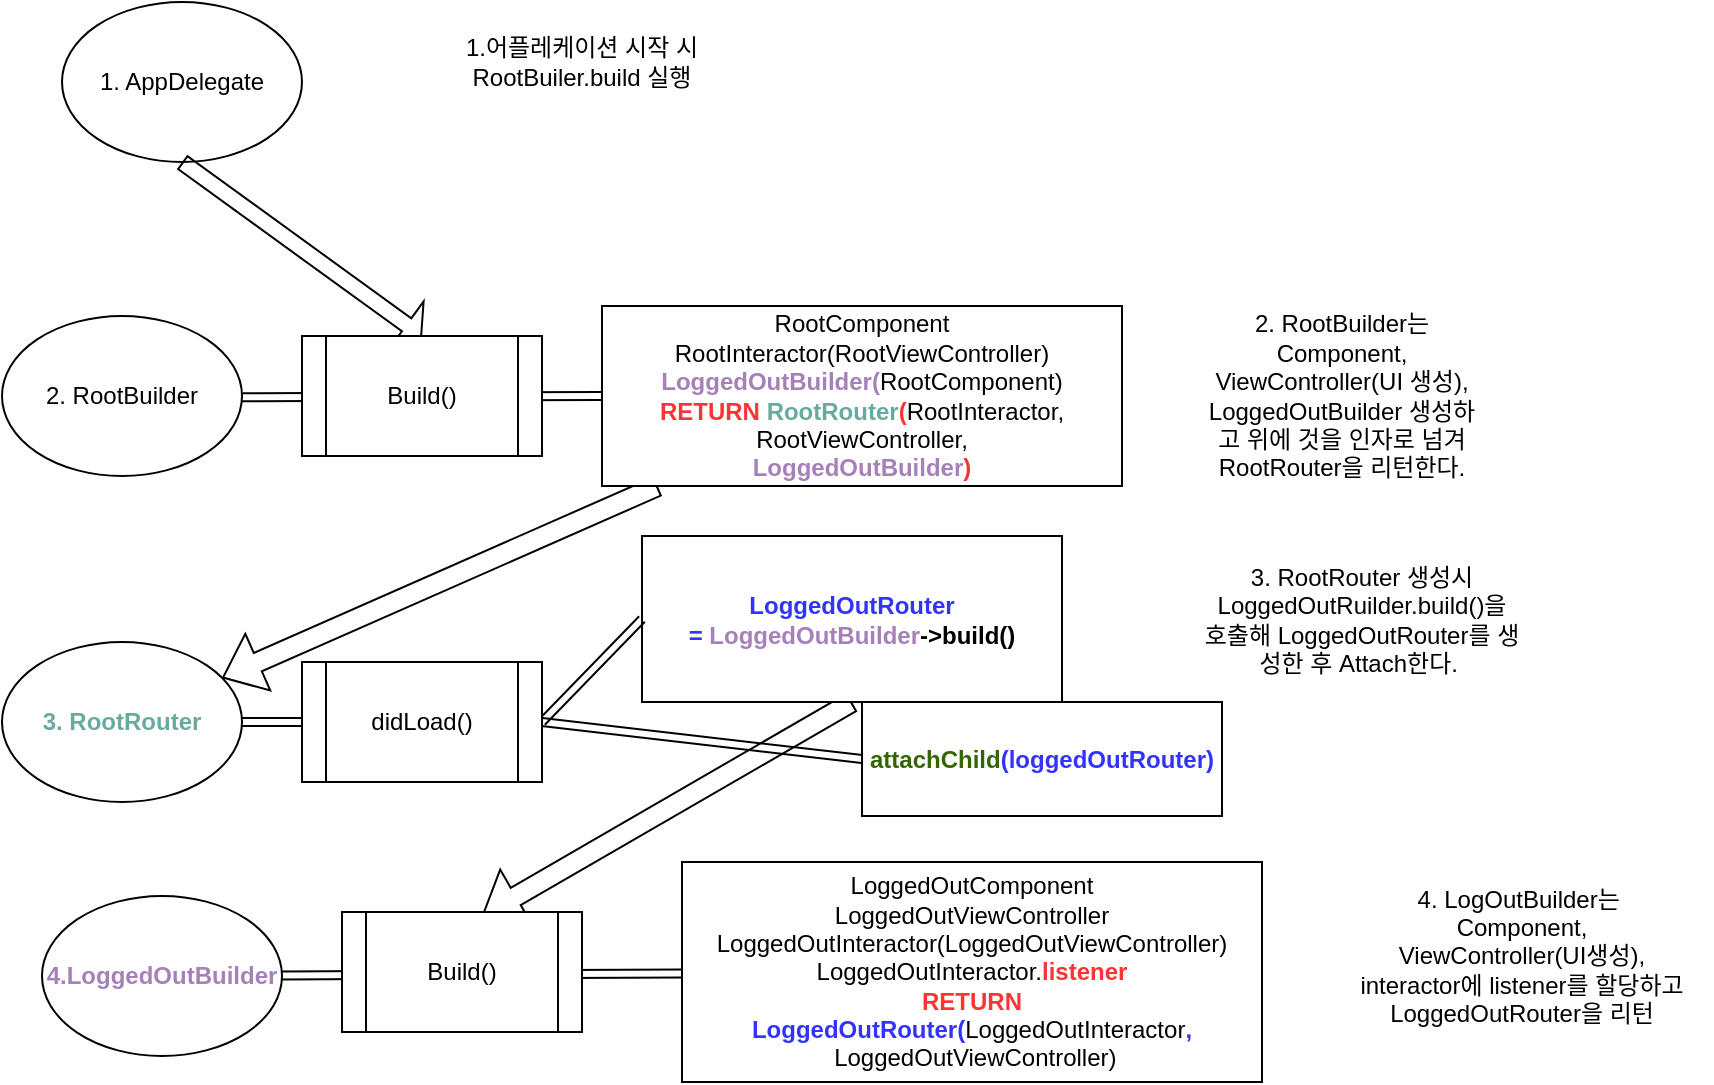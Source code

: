 <mxfile version="11.1.4" type="github"><diagram id="amWLoC2j0ZWijS3k4GHS" name="IOS_Tutorial_01"><mxGraphModel dx="1189" dy="620" grid="1" gridSize="10" guides="1" tooltips="1" connect="1" arrows="1" fold="1" page="1" pageScale="1" pageWidth="827" pageHeight="1169" math="0" shadow="0"><root><mxCell id="0"/><mxCell id="1" parent="0"/><mxCell id="Z_7z28XxL13xQY9u5d60-1" value="1. AppDelegate" style="ellipse;whiteSpace=wrap;html=1;" parent="1" vertex="1"><mxGeometry x="260" y="180" width="120" height="80" as="geometry"/></mxCell><mxCell id="Z_7z28XxL13xQY9u5d60-2" value="" style="edgeStyle=none;shape=flexArrow;rounded=0;orthogonalLoop=1;jettySize=auto;html=1;width=8;endSize=2.67;entryX=0.5;entryY=0;entryDx=0;entryDy=0;exitX=0.5;exitY=1;exitDx=0;exitDy=0;" parent="1" source="Z_7z28XxL13xQY9u5d60-1" target="Z_7z28XxL13xQY9u5d60-13" edge="1"><mxGeometry relative="1" as="geometry"><mxPoint x="360.909" y="360" as="sourcePoint"/></mxGeometry></mxCell><mxCell id="Z_7z28XxL13xQY9u5d60-3" style="edgeStyle=none;shape=flexArrow;rounded=0;orthogonalLoop=1;jettySize=auto;html=1;" parent="1" source="Z_7z28XxL13xQY9u5d60-4" target="Z_7z28XxL13xQY9u5d60-12" edge="1"><mxGeometry relative="1" as="geometry"/></mxCell><mxCell id="Z_7z28XxL13xQY9u5d60-4" value="RootComponent&lt;br&gt;RootInteractor(RootViewController)&lt;br&gt;&lt;b&gt;&lt;font color=&quot;#a680b8&quot;&gt;LoggedOutBuilder(&lt;/font&gt;&lt;/b&gt;RootComponent)&lt;br&gt;&lt;b&gt;&lt;font color=&quot;#ff3333&quot;&gt;RETURN&amp;nbsp;&lt;/font&gt;&lt;font color=&quot;#67ab9f&quot;&gt;RootRouter&lt;/font&gt;&lt;font color=&quot;#ff3333&quot;&gt;(&lt;/font&gt;&lt;/b&gt;RootInteractor,&lt;br&gt;RootViewController,&lt;b&gt;&lt;font color=&quot;#ff3333&quot;&gt;&lt;br&gt;&lt;/font&gt;&lt;font color=&quot;#a680b8&quot;&gt;LoggedOutBuilder&lt;/font&gt;&lt;font color=&quot;#ff3333&quot;&gt;)&lt;/font&gt;&lt;/b&gt;" style="rounded=0;whiteSpace=wrap;html=1;direction=west;" parent="1" vertex="1"><mxGeometry x="530" y="332" width="260" height="90" as="geometry"/></mxCell><mxCell id="Z_7z28XxL13xQY9u5d60-5" style="edgeStyle=none;shape=flexArrow;rounded=0;orthogonalLoop=1;jettySize=auto;html=1;exitX=0.5;exitY=1;exitDx=0;exitDy=0;entryX=0.583;entryY=0.033;entryDx=0;entryDy=0;entryPerimeter=0;" parent="1" source="Z_7z28XxL13xQY9u5d60-6" target="Z_7z28XxL13xQY9u5d60-18" edge="1"><mxGeometry relative="1" as="geometry"/></mxCell><mxCell id="Z_7z28XxL13xQY9u5d60-6" value="&lt;b&gt;&lt;font color=&quot;#3333ff&quot;&gt;LoggedOutRouter =&amp;nbsp;&lt;/font&gt;&lt;/b&gt;&lt;b&gt;&lt;font color=&quot;#a680b8&quot;&gt;LoggedOutBuilder&lt;/font&gt;-&amp;gt;build()&lt;br&gt;&lt;/b&gt;" style="rounded=0;whiteSpace=wrap;html=1;" parent="1" vertex="1"><mxGeometry x="550" y="447" width="210" height="83" as="geometry"/></mxCell><mxCell id="Z_7z28XxL13xQY9u5d60-7" value="" style="edgeStyle=none;shape=link;rounded=0;orthogonalLoop=1;jettySize=auto;html=1;" parent="1" source="Z_7z28XxL13xQY9u5d60-8" target="Z_7z28XxL13xQY9u5d60-9" edge="1"><mxGeometry relative="1" as="geometry"/></mxCell><mxCell id="Z_7z28XxL13xQY9u5d60-8" value="&lt;b&gt;&lt;font color=&quot;#a680b8&quot;&gt;4.LoggedOutBuilder&lt;/font&gt;&lt;/b&gt;" style="ellipse;whiteSpace=wrap;html=1;" parent="1" vertex="1"><mxGeometry x="250" y="627" width="120" height="80" as="geometry"/></mxCell><mxCell id="Z_7z28XxL13xQY9u5d60-9" value="LoggedOutComponent&lt;br&gt;LoggedOutViewController&lt;br&gt;LoggedOutInteractor(LoggedOutViewController)&lt;br&gt;LoggedOutInteractor.&lt;b&gt;&lt;font color=&quot;#ff3333&quot;&gt;listener&lt;/font&gt;&lt;/b&gt;&lt;br&gt;&lt;b&gt;&lt;font color=&quot;#ff3333&quot;&gt;RETURN&lt;/font&gt;&lt;/b&gt;&lt;br&gt;&lt;b&gt;&lt;font color=&quot;#3333ff&quot;&gt;LoggedOutRouter(&lt;/font&gt;&lt;/b&gt;LoggedOutInteractor&lt;b&gt;&lt;font color=&quot;#3333ff&quot;&gt;,&lt;br&gt;&amp;nbsp;&lt;/font&gt;&lt;/b&gt;LoggedOutViewController)" style="rounded=0;whiteSpace=wrap;html=1;" parent="1" vertex="1"><mxGeometry x="570" y="610" width="290" height="110" as="geometry"/></mxCell><mxCell id="Z_7z28XxL13xQY9u5d60-10" value="" style="edgeStyle=none;shape=link;rounded=0;orthogonalLoop=1;jettySize=auto;html=1;" parent="1" source="Z_7z28XxL13xQY9u5d60-11" target="Z_7z28XxL13xQY9u5d60-4" edge="1"><mxGeometry relative="1" as="geometry"/></mxCell><mxCell id="Z_7z28XxL13xQY9u5d60-11" value="2. RootBuilder" style="ellipse;whiteSpace=wrap;html=1;" parent="1" vertex="1"><mxGeometry x="230" y="337" width="120" height="80" as="geometry"/></mxCell><mxCell id="Z_7z28XxL13xQY9u5d60-12" value="&lt;b&gt;&lt;font color=&quot;#67ab9f&quot;&gt;3. RootRouter&lt;/font&gt;&lt;/b&gt;" style="ellipse;whiteSpace=wrap;html=1;" parent="1" vertex="1"><mxGeometry x="230" y="500" width="120" height="80" as="geometry"/></mxCell><mxCell id="Z_7z28XxL13xQY9u5d60-13" value="Build()" style="shape=process;whiteSpace=wrap;html=1;backgroundOutline=1;" parent="1" vertex="1"><mxGeometry x="380" y="347" width="120" height="60" as="geometry"/></mxCell><mxCell id="Z_7z28XxL13xQY9u5d60-14" style="edgeStyle=none;shape=link;rounded=0;orthogonalLoop=1;jettySize=auto;html=1;exitX=1;exitY=0.5;exitDx=0;exitDy=0;entryX=0;entryY=0.5;entryDx=0;entryDy=0;" parent="1" source="Z_7z28XxL13xQY9u5d60-17" target="Z_7z28XxL13xQY9u5d60-19" edge="1"><mxGeometry relative="1" as="geometry"/></mxCell><mxCell id="Z_7z28XxL13xQY9u5d60-15" value="" style="edgeStyle=none;shape=link;rounded=0;orthogonalLoop=1;jettySize=auto;html=1;" parent="1" source="Z_7z28XxL13xQY9u5d60-17" target="Z_7z28XxL13xQY9u5d60-12" edge="1"><mxGeometry relative="1" as="geometry"/></mxCell><mxCell id="Z_7z28XxL13xQY9u5d60-16" style="edgeStyle=none;shape=link;rounded=0;orthogonalLoop=1;jettySize=auto;html=1;exitX=1;exitY=0.5;exitDx=0;exitDy=0;entryX=0;entryY=0.5;entryDx=0;entryDy=0;" parent="1" source="Z_7z28XxL13xQY9u5d60-17" target="Z_7z28XxL13xQY9u5d60-6" edge="1"><mxGeometry relative="1" as="geometry"/></mxCell><mxCell id="Z_7z28XxL13xQY9u5d60-17" value="didLoad()" style="shape=process;whiteSpace=wrap;html=1;backgroundOutline=1;" parent="1" vertex="1"><mxGeometry x="380" y="510" width="120" height="60" as="geometry"/></mxCell><mxCell id="Z_7z28XxL13xQY9u5d60-18" value="Build()" style="shape=process;whiteSpace=wrap;html=1;backgroundOutline=1;" parent="1" vertex="1"><mxGeometry x="400" y="635" width="120" height="60" as="geometry"/></mxCell><mxCell id="Z_7z28XxL13xQY9u5d60-19" value="&lt;b style=&quot;white-space: normal&quot;&gt;&lt;font color=&quot;#336600&quot;&gt;attachChild&lt;/font&gt;&lt;font color=&quot;#3333ff&quot;&gt;(loggedOutRouter)&lt;/font&gt;&lt;/b&gt;" style="rounded=0;whiteSpace=wrap;html=1;" parent="1" vertex="1"><mxGeometry x="660" y="530" width="180" height="57" as="geometry"/></mxCell><mxCell id="Z_7z28XxL13xQY9u5d60-20" value="1.어플레케이션 시작 시&lt;br&gt;RootBuiler.build 실행" style="text;html=1;strokeColor=none;fillColor=none;align=center;verticalAlign=middle;whiteSpace=wrap;rounded=0;" parent="1" vertex="1"><mxGeometry x="460" y="190" width="120" height="40" as="geometry"/></mxCell><mxCell id="Z_7z28XxL13xQY9u5d60-21" value="2. RootBuilder는 Component,&lt;br&gt;ViewController(UI 생성),&lt;br&gt;LoggedOutBuilder 생성하고 위에 것을 인자로 넘겨 RootRouter을 리턴한다." style="text;html=1;strokeColor=none;fillColor=none;align=center;verticalAlign=middle;whiteSpace=wrap;rounded=0;" parent="1" vertex="1"><mxGeometry x="830" y="367" width="140" height="20" as="geometry"/></mxCell><mxCell id="Z_7z28XxL13xQY9u5d60-22" value="3. RootRouter 생성시&lt;br&gt;LoggedOutRuilder.build()을 호출해 LoggedOutRouter를 생성한 후 Attach한다.&amp;nbsp;" style="text;html=1;strokeColor=none;fillColor=none;align=center;verticalAlign=middle;whiteSpace=wrap;rounded=0;" parent="1" vertex="1"><mxGeometry x="830" y="479" width="160" height="20" as="geometry"/></mxCell><mxCell id="Z_7z28XxL13xQY9u5d60-23" value="4. LogOutBuilder는&amp;nbsp;&lt;br&gt;Component,&lt;br&gt;ViewController(UI생성),&lt;br&gt;interactor에 listener를 할당하고 LoggedOutRouter을 리턴" style="text;html=1;strokeColor=none;fillColor=none;align=center;verticalAlign=middle;whiteSpace=wrap;rounded=0;" parent="1" vertex="1"><mxGeometry x="895" y="647" width="190" height="20" as="geometry"/></mxCell></root></mxGraphModel></diagram><diagram id="Dn3sUmEhjZkYMOqvns01" name="RIBs_Diveroid_Tree"><mxGraphModel dx="1189" dy="620" grid="1" gridSize="10" guides="1" tooltips="1" connect="1" arrows="1" fold="1" page="1" pageScale="1" pageWidth="827" pageHeight="1169" math="0" shadow="0"><root><mxCell id="mMXwoeDr8uLh-VaitVqO-0"/><mxCell id="mMXwoeDr8uLh-VaitVqO-1" parent="mMXwoeDr8uLh-VaitVqO-0"/><mxCell id="mMXwoeDr8uLh-VaitVqO-2" value="ROOT" style="whiteSpace=wrap;html=1;rounded=1;shadow=1;labelBackgroundColor=none;strokeColor=#000000;strokeWidth=1;fillColor=#FF6666;fontFamily=Verdana;fontSize=12;fontColor=#000000;align=center;" vertex="1" parent="mMXwoeDr8uLh-VaitVqO-1"><mxGeometry x="220" y="40" width="120" height="60" as="geometry"/></mxCell><mxCell id="mMXwoeDr8uLh-VaitVqO-3" value="" style="rounded=0;orthogonalLoop=1;jettySize=auto;html=1;endArrow=none;endFill=0;" edge="1" parent="mMXwoeDr8uLh-VaitVqO-1" source="mMXwoeDr8uLh-VaitVqO-6" target="mMXwoeDr8uLh-VaitVqO-16"><mxGeometry relative="1" as="geometry"/></mxCell><mxCell id="mMXwoeDr8uLh-VaitVqO-4" style="edgeStyle=none;rounded=0;orthogonalLoop=1;jettySize=auto;html=1;entryX=0.5;entryY=0;entryDx=0;entryDy=0;endArrow=none;endFill=0;" edge="1" parent="mMXwoeDr8uLh-VaitVqO-1" source="mMXwoeDr8uLh-VaitVqO-6" target="mMXwoeDr8uLh-VaitVqO-18"><mxGeometry relative="1" as="geometry"/></mxCell><mxCell id="mMXwoeDr8uLh-VaitVqO-5" style="edgeStyle=none;rounded=0;orthogonalLoop=1;jettySize=auto;html=1;entryX=0.5;entryY=0;entryDx=0;entryDy=0;endArrow=none;endFill=0;" edge="1" parent="mMXwoeDr8uLh-VaitVqO-1" source="mMXwoeDr8uLh-VaitVqO-6" target="mMXwoeDr8uLh-VaitVqO-20"><mxGeometry relative="1" as="geometry"/></mxCell><mxCell id="mMXwoeDr8uLh-VaitVqO-6" value="LoggedIn" style="whiteSpace=wrap;html=1;rounded=1;shadow=1;labelBackgroundColor=none;strokeColor=#000000;strokeWidth=1;fillColor=#FF6666;fontFamily=Verdana;fontSize=12;fontColor=#000000;align=center;" vertex="1" parent="mMXwoeDr8uLh-VaitVqO-1"><mxGeometry x="390" y="150" width="120" height="60" as="geometry"/></mxCell><mxCell id="mMXwoeDr8uLh-VaitVqO-7" value="&lt;br&gt;" style="rounded=0;html=1;labelBackgroundColor=none;startArrow=none;startFill=0;startSize=5;endArrow=none;endFill=0;endSize=5;jettySize=auto;orthogonalLoop=1;strokeColor=#000000;strokeWidth=1;fontFamily=Verdana;fontSize=12;fontColor=#000000;" edge="1" parent="mMXwoeDr8uLh-VaitVqO-1" source="mMXwoeDr8uLh-VaitVqO-2" target="mMXwoeDr8uLh-VaitVqO-6"><mxGeometry x="-0.3" y="13" relative="1" as="geometry"><mxPoint as="offset"/></mxGeometry></mxCell><mxCell id="mMXwoeDr8uLh-VaitVqO-8" value="&lt;br&gt;" style="edgeStyle=none;rounded=0;html=1;labelBackgroundColor=none;startArrow=none;startFill=0;startSize=5;endArrow=none;endFill=0;endSize=5;jettySize=auto;orthogonalLoop=1;strokeColor=#000000;strokeWidth=1;fontFamily=Verdana;fontSize=12;fontColor=#000000;" edge="1" parent="mMXwoeDr8uLh-VaitVqO-1" source="mMXwoeDr8uLh-VaitVqO-2"><mxGeometry x="-0.359" y="-11" relative="1" as="geometry"><mxPoint as="offset"/><mxPoint x="149.091" y="150" as="targetPoint"/></mxGeometry></mxCell><mxCell id="mMXwoeDr8uLh-VaitVqO-9" value="&lt;span&gt;Log Book&lt;/span&gt;" style="whiteSpace=wrap;html=1;rounded=0;shadow=1;labelBackgroundColor=none;strokeColor=#000000;strokeWidth=2;fillColor=#CCCCFF;fontFamily=Verdana;fontSize=12;fontColor=#000000;align=center;" vertex="1" parent="mMXwoeDr8uLh-VaitVqO-1"><mxGeometry x="160" y="260" width="120" height="60" as="geometry"/></mxCell><mxCell id="mMXwoeDr8uLh-VaitVqO-10" value="&lt;span&gt;Color&lt;/span&gt;" style="whiteSpace=wrap;html=1;rounded=0;shadow=1;labelBackgroundColor=none;strokeColor=#000000;strokeWidth=2;fillColor=#CCCCFF;fontFamily=Verdana;fontSize=12;fontColor=#000000;align=center;" vertex="1" parent="mMXwoeDr8uLh-VaitVqO-1"><mxGeometry x="310" y="260" width="120" height="60" as="geometry"/></mxCell><mxCell id="mMXwoeDr8uLh-VaitVqO-11" value="" style="edgeStyle=none;rounded=0;html=1;labelBackgroundColor=none;startArrow=none;startFill=0;startSize=5;endArrow=none;endFill=0;endSize=5;jettySize=auto;orthogonalLoop=1;strokeColor=#000000;strokeWidth=1;fontFamily=Verdana;fontSize=12;fontColor=#000000;" edge="1" parent="mMXwoeDr8uLh-VaitVqO-1" source="mMXwoeDr8uLh-VaitVqO-6" target="mMXwoeDr8uLh-VaitVqO-9"><mxGeometry x="-0.261" y="-13" relative="1" as="geometry"><mxPoint as="offset"/></mxGeometry></mxCell><mxCell id="mMXwoeDr8uLh-VaitVqO-12" value="" style="edgeStyle=none;rounded=0;html=1;labelBackgroundColor=none;startArrow=none;startFill=0;startSize=5;endArrow=none;endFill=0;endSize=5;jettySize=auto;orthogonalLoop=1;strokeColor=#000000;strokeWidth=1;fontFamily=Verdana;fontSize=12;fontColor=#000000;" edge="1" parent="mMXwoeDr8uLh-VaitVqO-1" source="mMXwoeDr8uLh-VaitVqO-6" target="mMXwoeDr8uLh-VaitVqO-10"><mxGeometry x="-0.129" y="17" relative="1" as="geometry"><mxPoint as="offset"/></mxGeometry></mxCell><mxCell id="mMXwoeDr8uLh-VaitVqO-13" value="" style="edgeStyle=none;rounded=0;orthogonalLoop=1;jettySize=auto;html=1;endArrow=none;endFill=0;" edge="1" parent="mMXwoeDr8uLh-VaitVqO-1" source="mMXwoeDr8uLh-VaitVqO-16" target="mMXwoeDr8uLh-VaitVqO-17"><mxGeometry relative="1" as="geometry"/></mxCell><mxCell id="mMXwoeDr8uLh-VaitVqO-14" value="" style="edgeStyle=none;rounded=0;orthogonalLoop=1;jettySize=auto;html=1;endArrow=none;endFill=0;" edge="1" parent="mMXwoeDr8uLh-VaitVqO-1" source="mMXwoeDr8uLh-VaitVqO-16" target="mMXwoeDr8uLh-VaitVqO-17"><mxGeometry relative="1" as="geometry"/></mxCell><mxCell id="mMXwoeDr8uLh-VaitVqO-15" style="edgeStyle=none;rounded=0;orthogonalLoop=1;jettySize=auto;html=1;entryX=0.5;entryY=0;entryDx=0;entryDy=0;endArrow=none;endFill=0;" edge="1" parent="mMXwoeDr8uLh-VaitVqO-1" source="mMXwoeDr8uLh-VaitVqO-16" target="mMXwoeDr8uLh-VaitVqO-21"><mxGeometry relative="1" as="geometry"/></mxCell><mxCell id="mMXwoeDr8uLh-VaitVqO-16" value="&lt;span&gt;Dive&lt;/span&gt;" style="whiteSpace=wrap;html=1;rounded=0;shadow=1;labelBackgroundColor=none;strokeColor=#000000;strokeWidth=2;fillColor=#CCCCFF;fontFamily=Verdana;fontSize=12;fontColor=#000000;align=center;" vertex="1" parent="mMXwoeDr8uLh-VaitVqO-1"><mxGeometry x="450" y="260" width="120" height="60" as="geometry"/></mxCell><mxCell id="mMXwoeDr8uLh-VaitVqO-17" value="&lt;span&gt;Setting&lt;/span&gt;" style="whiteSpace=wrap;html=1;rounded=0;shadow=1;labelBackgroundColor=none;strokeColor=#000000;strokeWidth=2;fillColor=#CCCCFF;fontFamily=Verdana;fontSize=12;fontColor=#000000;align=center;" vertex="1" parent="mMXwoeDr8uLh-VaitVqO-1"><mxGeometry x="390" y="390" width="120" height="60" as="geometry"/></mxCell><mxCell id="mMXwoeDr8uLh-VaitVqO-18" value="&lt;span&gt;More&lt;/span&gt;" style="whiteSpace=wrap;html=1;rounded=0;shadow=1;labelBackgroundColor=none;strokeColor=#000000;strokeWidth=2;fillColor=#CCCCFF;fontFamily=Verdana;fontSize=12;fontColor=#000000;align=center;" vertex="1" parent="mMXwoeDr8uLh-VaitVqO-1"><mxGeometry x="590" y="260" width="120" height="60" as="geometry"/></mxCell><mxCell id="mMXwoeDr8uLh-VaitVqO-19" value="&lt;span&gt;LoggedOut&lt;/span&gt;" style="whiteSpace=wrap;html=1;rounded=0;shadow=1;labelBackgroundColor=none;strokeColor=#000000;strokeWidth=2;fillColor=#CCCCFF;fontFamily=Verdana;fontSize=12;fontColor=#000000;align=center;" vertex="1" parent="mMXwoeDr8uLh-VaitVqO-1"><mxGeometry x="90" y="150" width="120" height="60" as="geometry"/></mxCell><mxCell id="mMXwoeDr8uLh-VaitVqO-20" value="&lt;span&gt;Tab&lt;/span&gt;" style="whiteSpace=wrap;html=1;rounded=0;shadow=1;labelBackgroundColor=none;strokeColor=#000000;strokeWidth=2;fillColor=#CCCCFF;fontFamily=Verdana;fontSize=12;fontColor=#000000;align=center;" vertex="1" parent="mMXwoeDr8uLh-VaitVqO-1"><mxGeometry x="730" y="260" width="120" height="60" as="geometry"/></mxCell><mxCell id="mMXwoeDr8uLh-VaitVqO-21" value="&lt;span&gt;Computing&lt;/span&gt;" style="whiteSpace=wrap;html=1;rounded=0;shadow=1;labelBackgroundColor=none;strokeColor=#000000;strokeWidth=2;fillColor=#CCCCFF;fontFamily=Verdana;fontSize=12;fontColor=#000000;align=center;" vertex="1" parent="mMXwoeDr8uLh-VaitVqO-1"><mxGeometry x="530" y="390" width="120" height="60" as="geometry"/></mxCell><mxCell id="mMXwoeDr8uLh-VaitVqO-22" value="View State" style="whiteSpace=wrap;html=1;rounded=0;shadow=1;labelBackgroundColor=none;strokeColor=#000000;strokeWidth=2;fillColor=#CCCCFF;fontFamily=Verdana;fontSize=12;fontColor=#000000;align=center;" vertex="1" parent="mMXwoeDr8uLh-VaitVqO-1"><mxGeometry x="570" y="30" width="110" height="60" as="geometry"/></mxCell><mxCell id="mMXwoeDr8uLh-VaitVqO-23" value="Viewless State" style="whiteSpace=wrap;html=1;rounded=1;shadow=1;labelBackgroundColor=none;strokeColor=#000000;strokeWidth=1;fillColor=#FF6666;fontFamily=Verdana;fontSize=12;fontColor=#000000;align=center;" vertex="1" parent="mMXwoeDr8uLh-VaitVqO-1"><mxGeometry x="700" y="30" width="120" height="60" as="geometry"/></mxCell></root></mxGraphModel></diagram></mxfile>